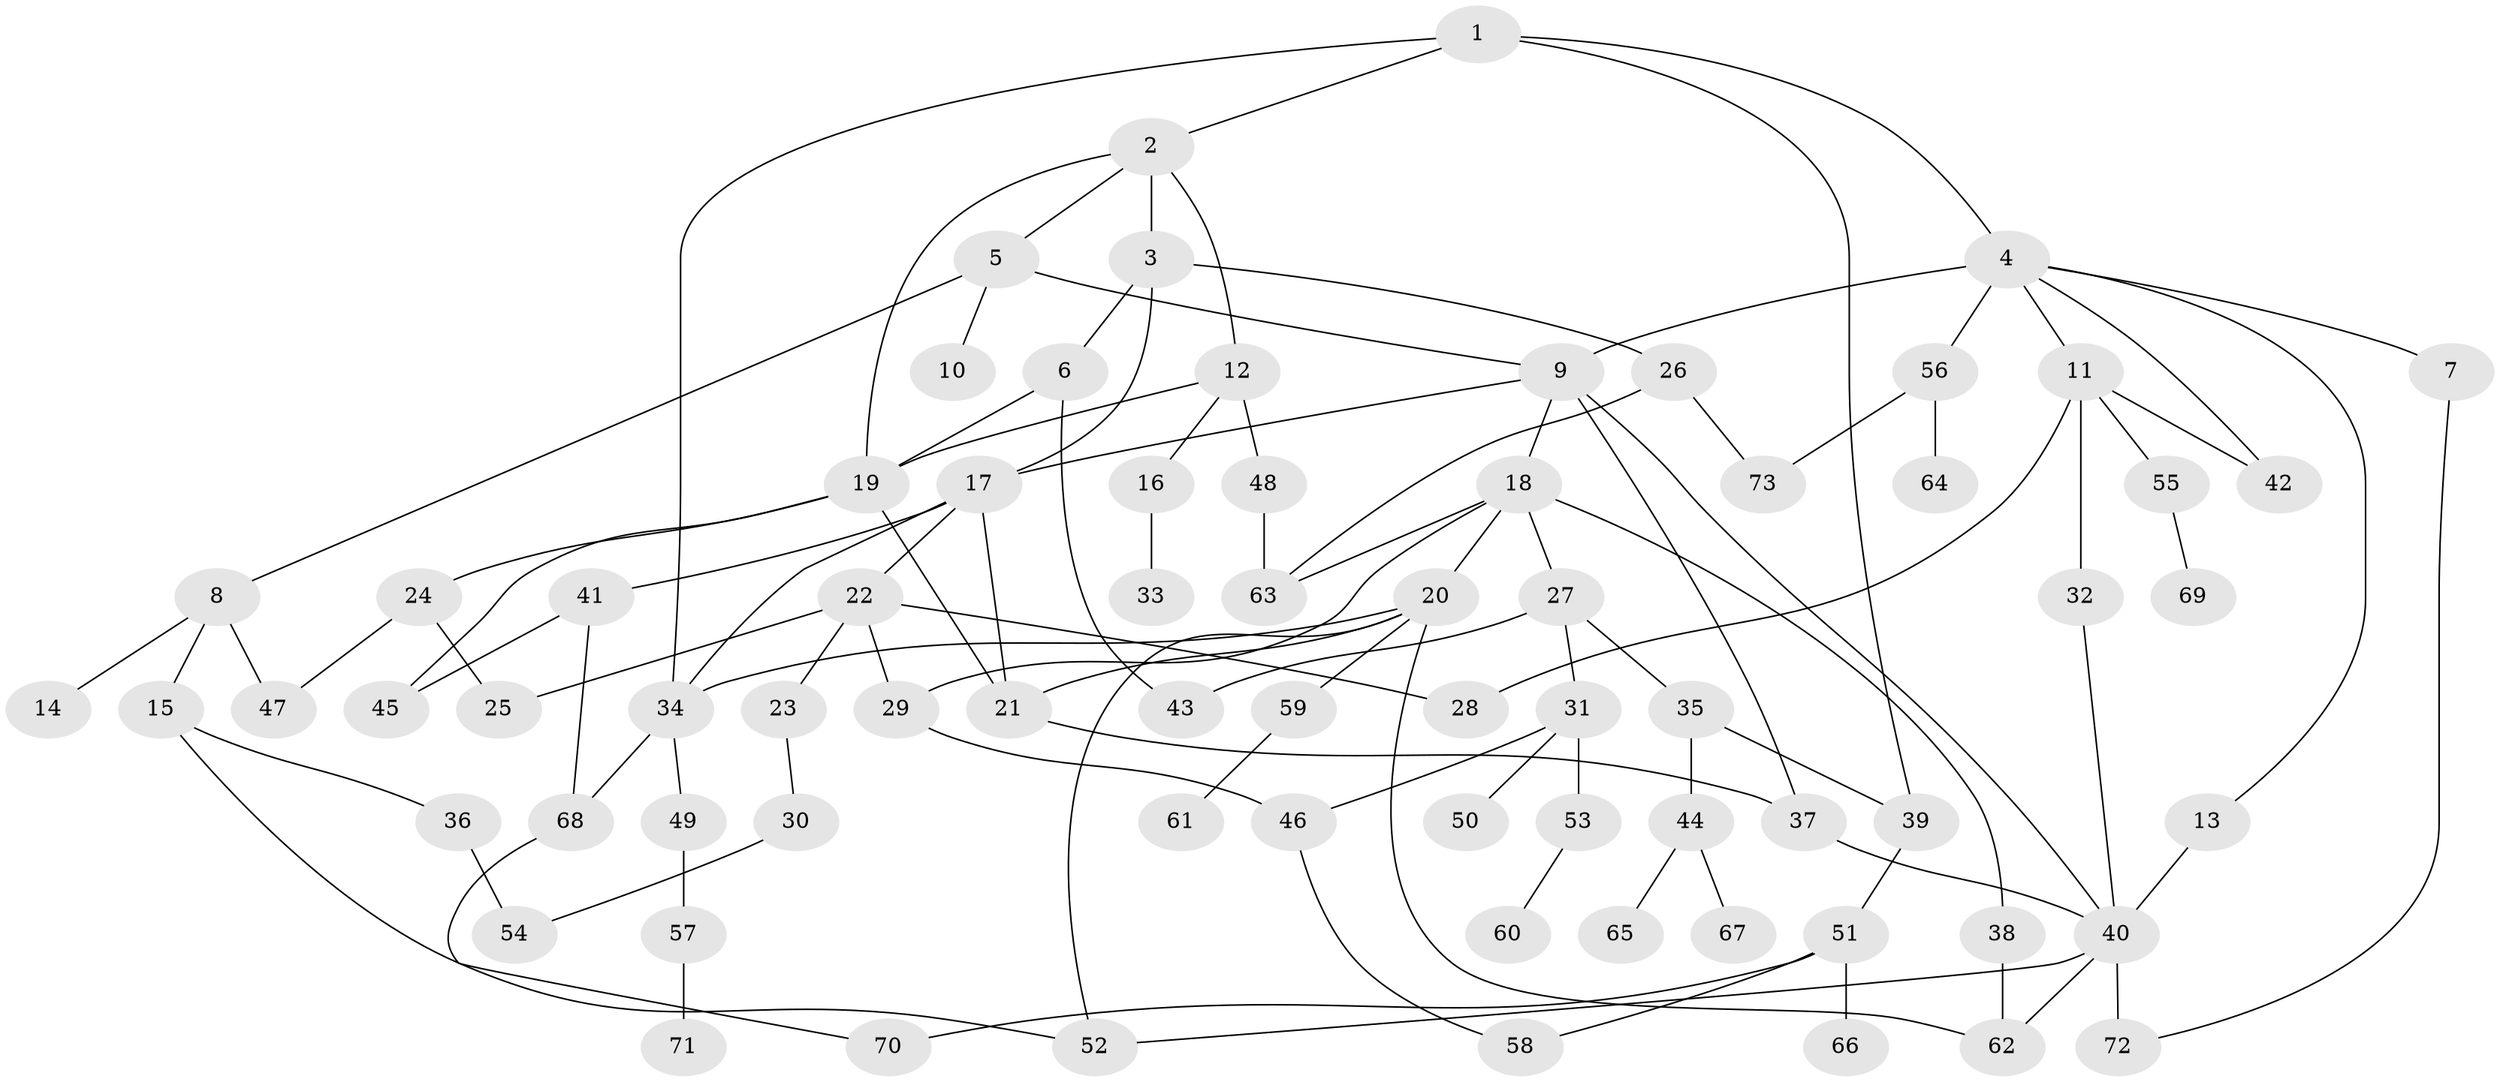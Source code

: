 // original degree distribution, {4: 0.15384615384615385, 5: 0.04807692307692308, 7: 0.019230769230769232, 2: 0.34615384615384615, 3: 0.18269230769230768, 1: 0.21153846153846154, 6: 0.038461538461538464}
// Generated by graph-tools (version 1.1) at 2025/48/03/04/25 22:48:47]
// undirected, 73 vertices, 105 edges
graph export_dot {
  node [color=gray90,style=filled];
  1;
  2;
  3;
  4;
  5;
  6;
  7;
  8;
  9;
  10;
  11;
  12;
  13;
  14;
  15;
  16;
  17;
  18;
  19;
  20;
  21;
  22;
  23;
  24;
  25;
  26;
  27;
  28;
  29;
  30;
  31;
  32;
  33;
  34;
  35;
  36;
  37;
  38;
  39;
  40;
  41;
  42;
  43;
  44;
  45;
  46;
  47;
  48;
  49;
  50;
  51;
  52;
  53;
  54;
  55;
  56;
  57;
  58;
  59;
  60;
  61;
  62;
  63;
  64;
  65;
  66;
  67;
  68;
  69;
  70;
  71;
  72;
  73;
  1 -- 2 [weight=1.0];
  1 -- 4 [weight=1.0];
  1 -- 34 [weight=1.0];
  1 -- 39 [weight=1.0];
  2 -- 3 [weight=1.0];
  2 -- 5 [weight=1.0];
  2 -- 12 [weight=1.0];
  2 -- 19 [weight=1.0];
  3 -- 6 [weight=1.0];
  3 -- 17 [weight=1.0];
  3 -- 26 [weight=1.0];
  4 -- 7 [weight=1.0];
  4 -- 9 [weight=2.0];
  4 -- 11 [weight=1.0];
  4 -- 13 [weight=1.0];
  4 -- 42 [weight=1.0];
  4 -- 56 [weight=1.0];
  5 -- 8 [weight=1.0];
  5 -- 9 [weight=1.0];
  5 -- 10 [weight=1.0];
  6 -- 19 [weight=1.0];
  6 -- 43 [weight=1.0];
  7 -- 72 [weight=1.0];
  8 -- 14 [weight=1.0];
  8 -- 15 [weight=1.0];
  8 -- 47 [weight=1.0];
  9 -- 17 [weight=1.0];
  9 -- 18 [weight=1.0];
  9 -- 37 [weight=1.0];
  9 -- 40 [weight=1.0];
  11 -- 28 [weight=1.0];
  11 -- 32 [weight=1.0];
  11 -- 42 [weight=1.0];
  11 -- 55 [weight=1.0];
  12 -- 16 [weight=1.0];
  12 -- 19 [weight=1.0];
  12 -- 48 [weight=1.0];
  13 -- 40 [weight=2.0];
  15 -- 36 [weight=1.0];
  15 -- 52 [weight=1.0];
  16 -- 33 [weight=1.0];
  17 -- 21 [weight=1.0];
  17 -- 22 [weight=1.0];
  17 -- 34 [weight=1.0];
  17 -- 41 [weight=1.0];
  18 -- 20 [weight=1.0];
  18 -- 27 [weight=1.0];
  18 -- 29 [weight=1.0];
  18 -- 38 [weight=1.0];
  18 -- 63 [weight=1.0];
  19 -- 21 [weight=1.0];
  19 -- 24 [weight=1.0];
  19 -- 45 [weight=1.0];
  20 -- 21 [weight=1.0];
  20 -- 34 [weight=1.0];
  20 -- 52 [weight=1.0];
  20 -- 59 [weight=1.0];
  20 -- 62 [weight=1.0];
  21 -- 37 [weight=1.0];
  22 -- 23 [weight=1.0];
  22 -- 25 [weight=1.0];
  22 -- 28 [weight=1.0];
  22 -- 29 [weight=1.0];
  23 -- 30 [weight=1.0];
  24 -- 25 [weight=1.0];
  24 -- 47 [weight=1.0];
  26 -- 63 [weight=1.0];
  26 -- 73 [weight=1.0];
  27 -- 31 [weight=1.0];
  27 -- 35 [weight=1.0];
  27 -- 43 [weight=1.0];
  29 -- 46 [weight=1.0];
  30 -- 54 [weight=1.0];
  31 -- 46 [weight=1.0];
  31 -- 50 [weight=1.0];
  31 -- 53 [weight=1.0];
  32 -- 40 [weight=1.0];
  34 -- 49 [weight=1.0];
  34 -- 68 [weight=1.0];
  35 -- 39 [weight=1.0];
  35 -- 44 [weight=1.0];
  36 -- 54 [weight=1.0];
  37 -- 40 [weight=1.0];
  38 -- 62 [weight=2.0];
  39 -- 51 [weight=1.0];
  40 -- 52 [weight=1.0];
  40 -- 62 [weight=1.0];
  40 -- 72 [weight=1.0];
  41 -- 45 [weight=1.0];
  41 -- 68 [weight=1.0];
  44 -- 65 [weight=1.0];
  44 -- 67 [weight=1.0];
  46 -- 58 [weight=1.0];
  48 -- 63 [weight=1.0];
  49 -- 57 [weight=1.0];
  51 -- 58 [weight=1.0];
  51 -- 66 [weight=1.0];
  51 -- 70 [weight=1.0];
  53 -- 60 [weight=1.0];
  55 -- 69 [weight=1.0];
  56 -- 64 [weight=1.0];
  56 -- 73 [weight=1.0];
  57 -- 71 [weight=1.0];
  59 -- 61 [weight=1.0];
  68 -- 70 [weight=1.0];
}
